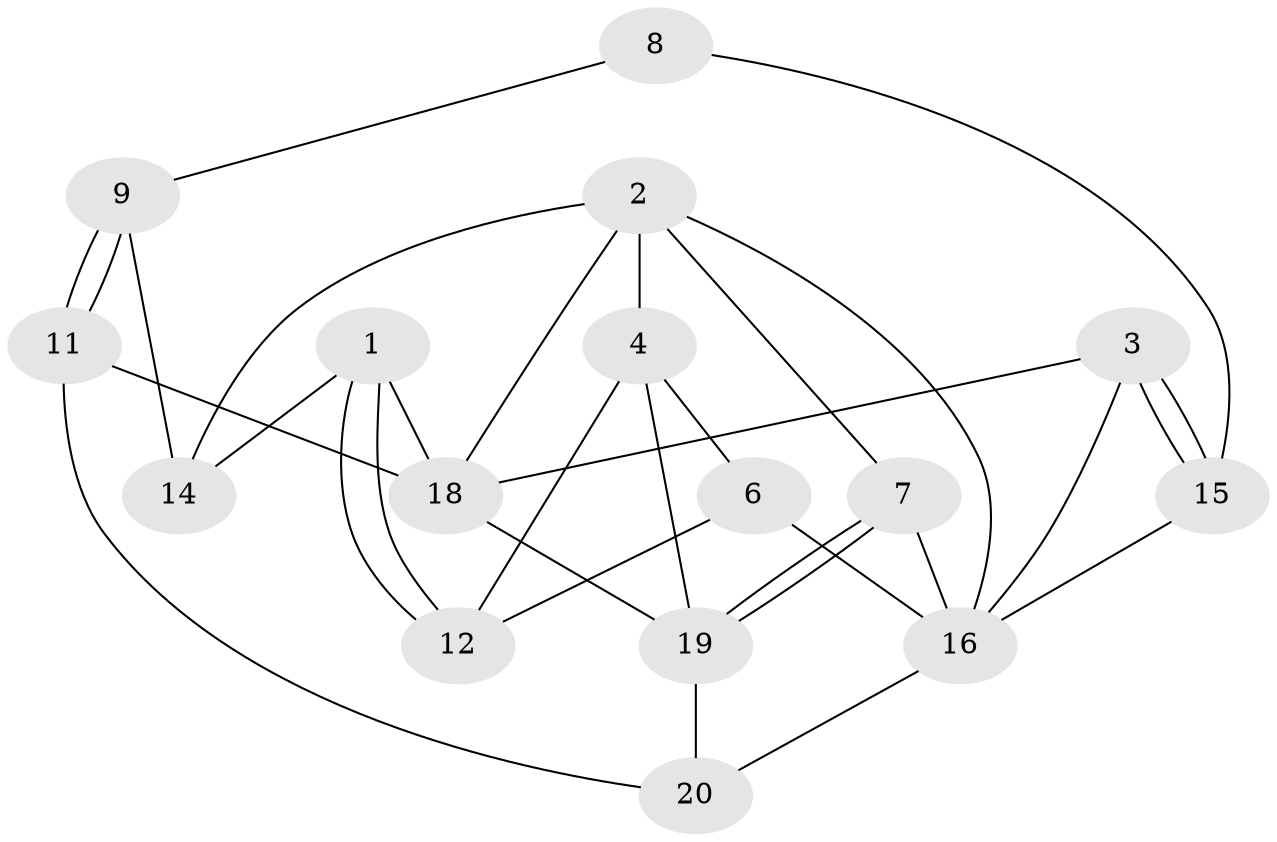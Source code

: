 // Generated by graph-tools (version 1.1) at 2025/46/02/15/25 05:46:28]
// undirected, 16 vertices, 32 edges
graph export_dot {
graph [start="1"]
  node [color=gray90,style=filled];
  1;
  2;
  3;
  4;
  6;
  7 [super="+5+10"];
  8 [super="+5+17"];
  9 [super="+13"];
  11 [super="+17"];
  12;
  14;
  15;
  16;
  18 [super="+13"];
  19;
  20 [super="+10"];
  1 -- 18;
  1 -- 12;
  1 -- 12;
  1 -- 14;
  2 -- 4;
  2 -- 7;
  2 -- 14;
  2 -- 16;
  2 -- 18;
  3 -- 18;
  3 -- 15;
  3 -- 15;
  3 -- 16;
  4 -- 12;
  4 -- 19;
  4 -- 6;
  6 -- 16;
  6 -- 12;
  7 -- 16;
  7 -- 19;
  7 -- 19;
  8 -- 15;
  8 -- 9;
  9 -- 11;
  9 -- 11;
  9 -- 14;
  11 -- 20;
  11 -- 18;
  15 -- 16;
  16 -- 20;
  18 -- 19;
  19 -- 20;
}
